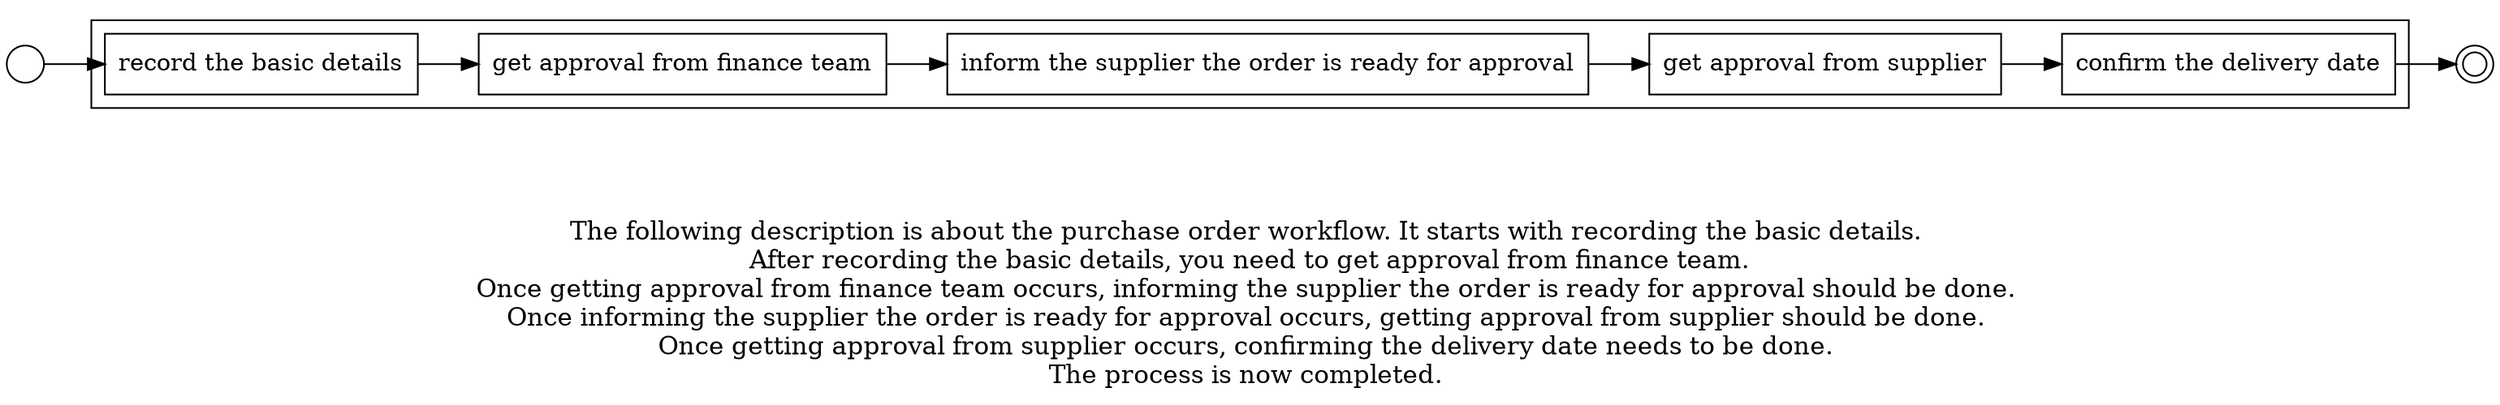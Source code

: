 digraph purchase_order_workflow_9 {
	graph [rankdir=LR]
	START_NODE [label="" shape=circle width=0.3]
	subgraph CLUSTER_0 {
		"record the basic details" [shape=box]
		"get approval from finance team" [shape=box]
		"record the basic details" -> "get approval from finance team"
		"inform the supplier the order is ready for approval" [shape=box]
		"get approval from finance team" -> "inform the supplier the order is ready for approval"
		"get approval from supplier" [shape=box]
		"inform the supplier the order is ready for approval" -> "get approval from supplier"
		"confirm the delivery date" [shape=box]
		"get approval from supplier" -> "confirm the delivery date"
	}
	START_NODE -> "record the basic details"
	END_NODE [label="" shape=doublecircle width=0.2]
	"confirm the delivery date" -> END_NODE
	fontsize=15 label="\n\n
The following description is about the purchase order workflow. It starts with recording the basic details. 
After recording the basic details, you need to get approval from finance team.
Once getting approval from finance team occurs, informing the supplier the order is ready for approval should be done. 
Once informing the supplier the order is ready for approval occurs, getting approval from supplier should be done. 
Once getting approval from supplier occurs, confirming the delivery date needs to be done. 
The process is now completed. 
"
}
